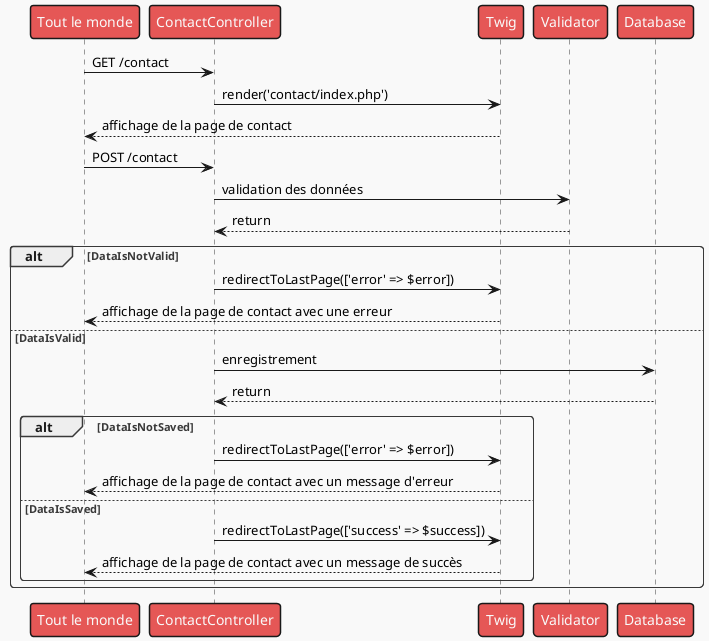 @startuml

!theme mars

Person as "Tout le monde" -> ContactController : GET /contact


ContactController -> Twig : render('contact/index.php')
Twig --> Person : affichage de la page de contact

Person -> ContactController : POST /contact
ContactController -> Validator : validation des données
Validator --> ContactController : return

alt DataIsNotValid
    ContactController -> Twig : redirectToLastPage(['error' => $error])
    Twig --> Person : affichage de la page de contact avec une erreur
else DataIsValid
    ContactController -> Database : enregistrement
    Database --> ContactController : return
    alt DataIsNotSaved
    ContactController -> Twig : redirectToLastPage(['error' => $error])
    Twig --> Person : affichage de la page de contact avec un message d'erreur
    else DataIsSaved
    ContactController -> Twig : redirectToLastPage(['success' => $success])
    Twig --> Person : affichage de la page de contact avec un message de succès
    end
end
@enduml